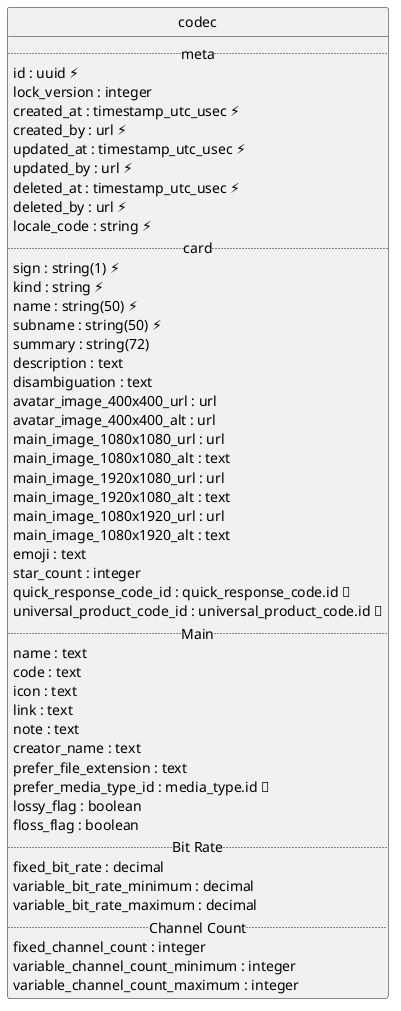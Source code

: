 @startuml uml
skinparam monochrome true
skinparam linetype ortho
hide circle

entity codec {
  .. meta ..
  id : uuid ⚡
  lock_version : integer
  created_at : timestamp_utc_usec ⚡
  created_by : url ⚡
  updated_at : timestamp_utc_usec ⚡
  updated_by : url ⚡
  deleted_at : timestamp_utc_usec ⚡
  deleted_by : url ⚡
  locale_code : string ⚡
  .. card ..
  sign : string(1) ⚡
  kind : string ⚡
  name : string(50) ⚡
  subname : string(50) ⚡
  summary : string(72)
  description : text
  disambiguation : text
  avatar_image_400x400_url : url
  avatar_image_400x400_alt : url
  main_image_1080x1080_url : url
  main_image_1080x1080_alt : text
  main_image_1920x1080_url : url
  main_image_1920x1080_alt : text
  main_image_1080x1920_url : url
  main_image_1080x1920_alt : text
  emoji : text
  star_count : integer
  quick_response_code_id : quick_response_code.id 🔑
  universal_product_code_id : universal_product_code.id 🔑
  .. Main ..
  name : text
  code : text
  icon : text
  link : text
  note : text
  creator_name : text
  prefer_file_extension : text
  prefer_media_type_id : media_type.id 🔑
  lossy_flag : boolean
  floss_flag : boolean
  .. Bit Rate ..
  fixed_bit_rate : decimal
  variable_bit_rate_minimum : decimal
  variable_bit_rate_maximum : decimal
  .. Channel Count ..
  fixed_channel_count : integer
  variable_channel_count_minimum : integer
  variable_channel_count_maximum : integer
}

@enduml
